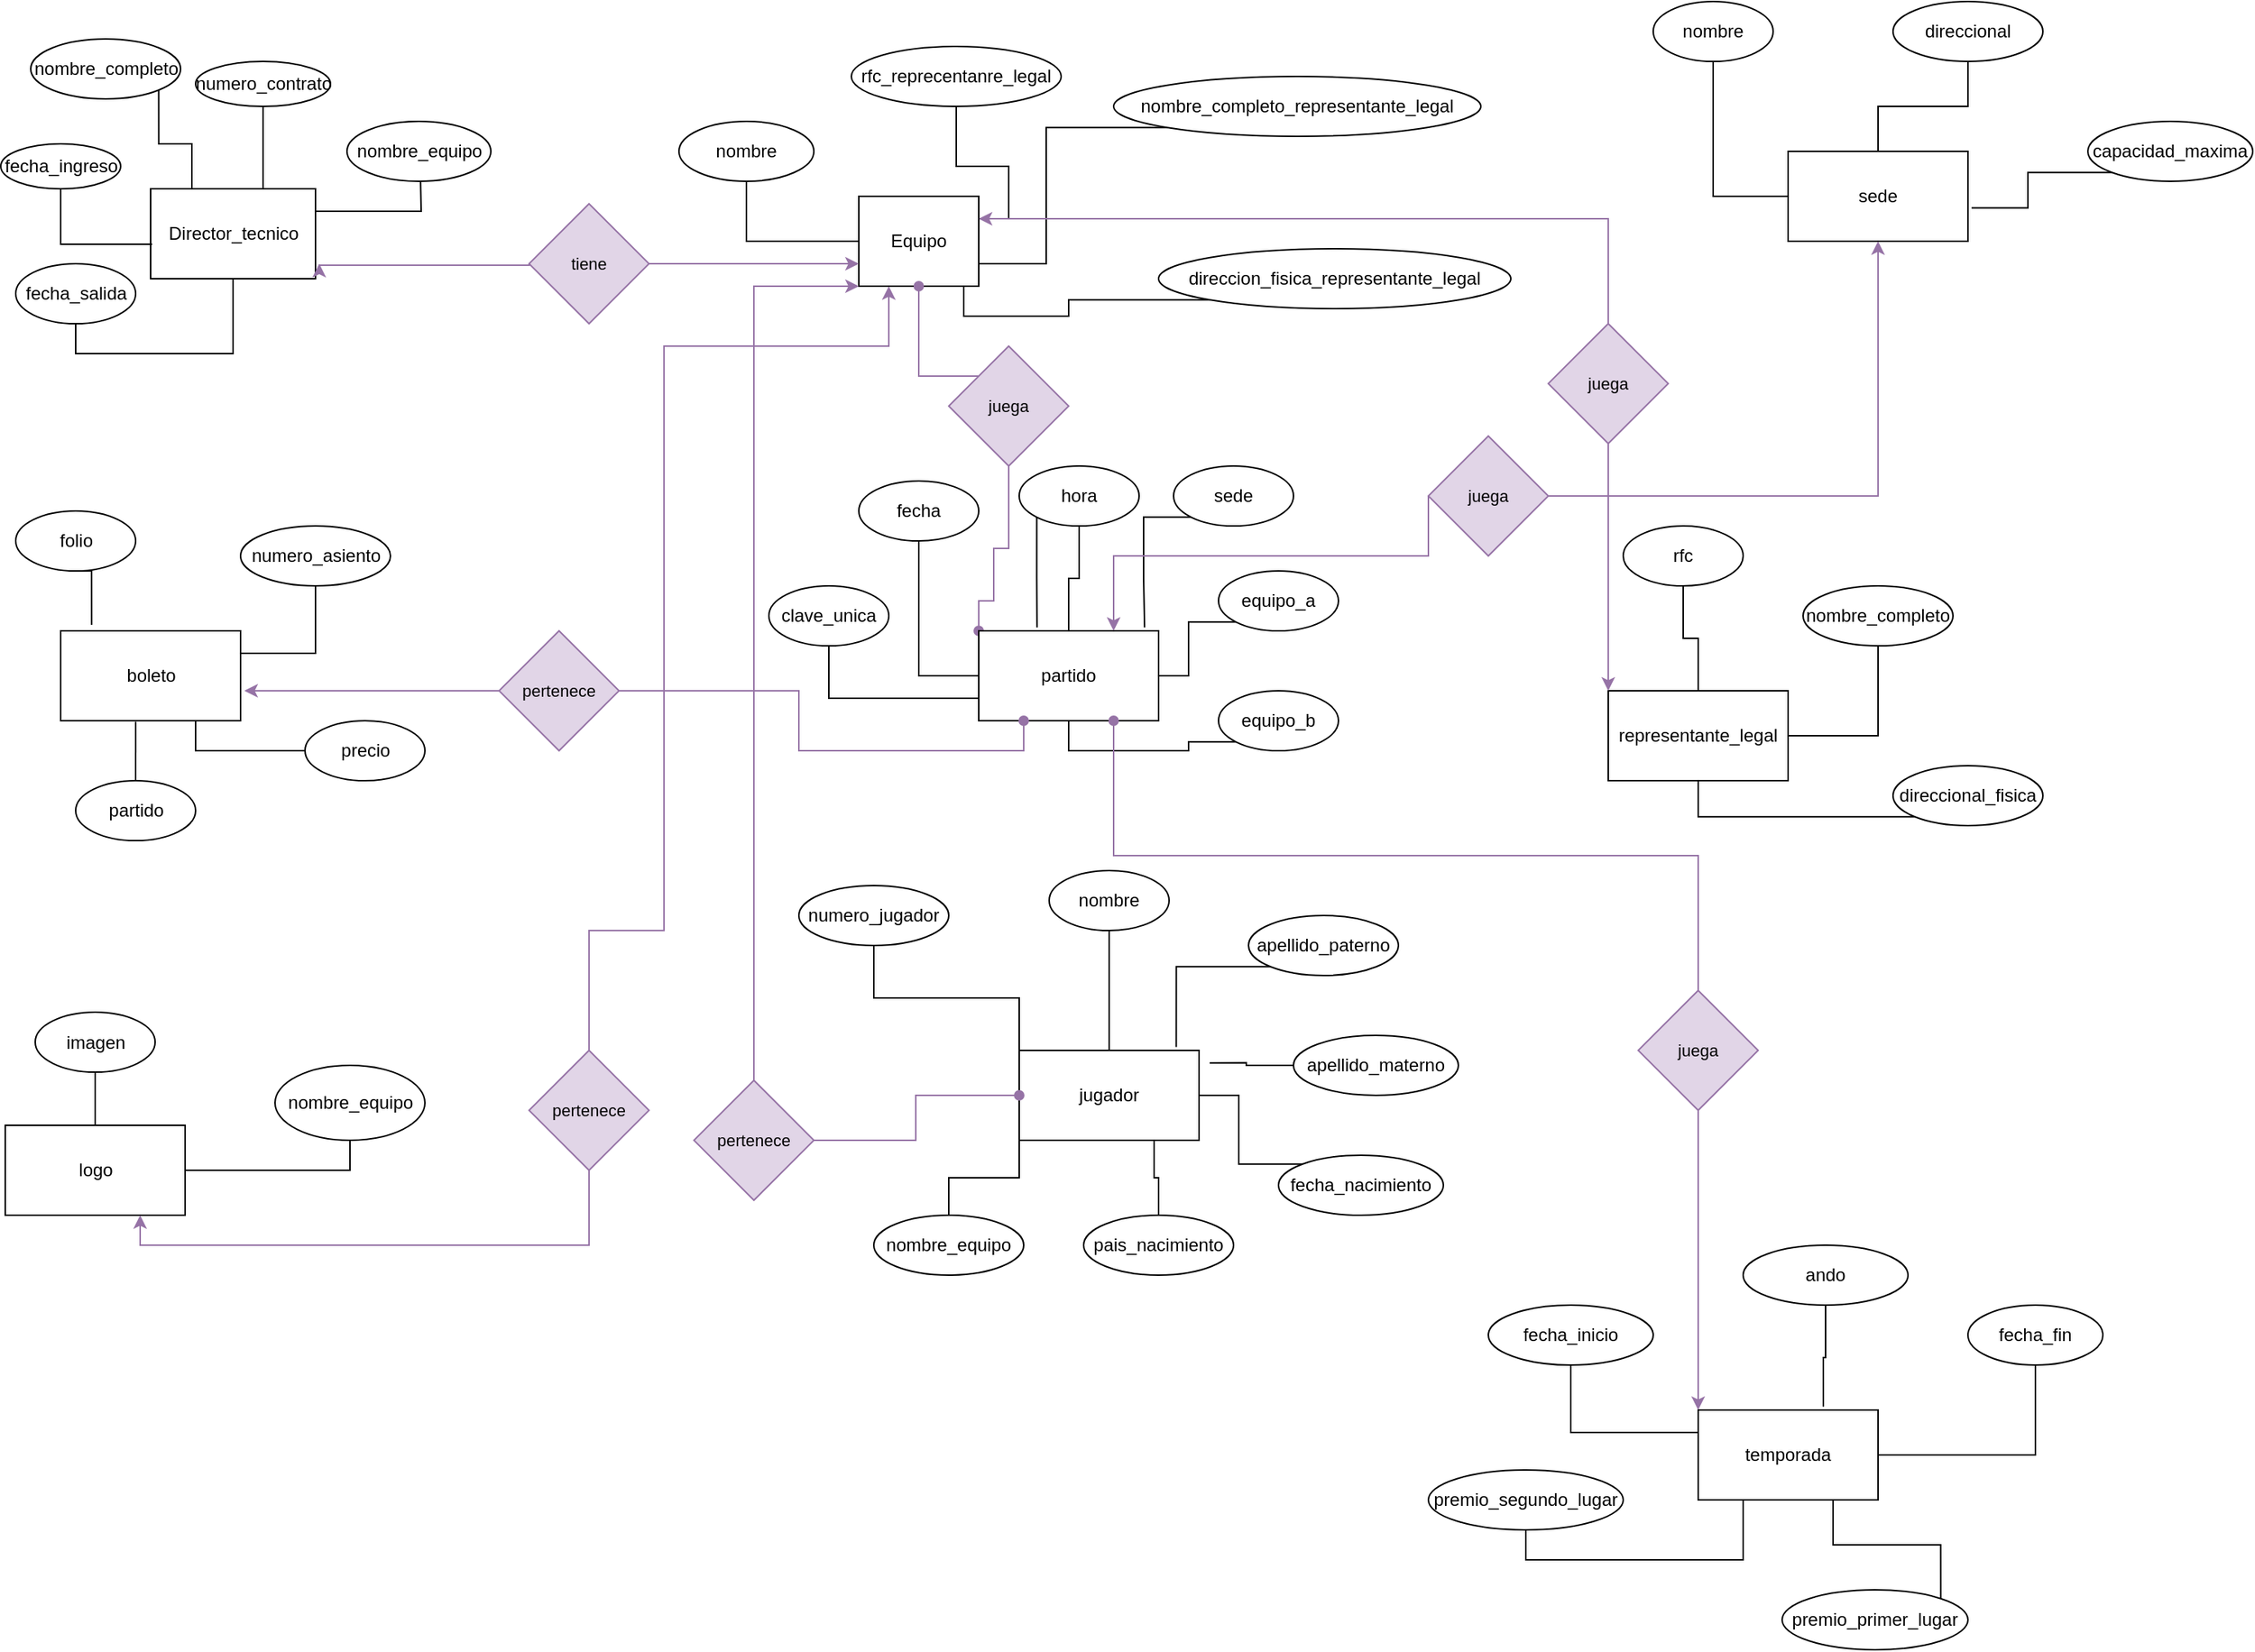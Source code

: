 <mxfile version="22.0.4" type="github">
  <diagram id="prtHgNgQTEPvFCAcTncT" name="Page-1">
    <mxGraphModel dx="1993" dy="2281" grid="1" gridSize="10" guides="1" tooltips="1" connect="1" arrows="1" fold="1" page="1" pageScale="1" pageWidth="827" pageHeight="1169" math="0" shadow="0">
      <root>
        <mxCell id="0" />
        <mxCell id="1" parent="0" />
        <mxCell id="aQAhRYCQyw7YS1Q8oWBc-6" value="fecha_ingreso" style="ellipse;whiteSpace=wrap;html=1;" vertex="1" parent="1">
          <mxGeometry x="67.5" y="-5" width="80" height="30" as="geometry" />
        </mxCell>
        <mxCell id="aQAhRYCQyw7YS1Q8oWBc-33" style="edgeStyle=orthogonalEdgeStyle;rounded=0;orthogonalLoop=1;jettySize=auto;html=1;exitX=1;exitY=0.25;exitDx=0;exitDy=0;endArrow=none;endFill=0;" edge="1" parent="1" source="aQAhRYCQyw7YS1Q8oWBc-8">
          <mxGeometry relative="1" as="geometry">
            <mxPoint x="347.5" y="15" as="targetPoint" />
          </mxGeometry>
        </mxCell>
        <mxCell id="aQAhRYCQyw7YS1Q8oWBc-8" value="Director_tecnico" style="rounded=0;whiteSpace=wrap;html=1;fontFamily=Helvetica;fontSize=12;fontColor=#000000;align=center;" vertex="1" parent="1">
          <mxGeometry x="167.5" y="25" width="110" height="60" as="geometry" />
        </mxCell>
        <mxCell id="aQAhRYCQyw7YS1Q8oWBc-9" value="" style="edgeStyle=orthogonalEdgeStyle;rounded=0;orthogonalLoop=1;jettySize=auto;html=1;endArrow=none;endFill=0;" edge="1" parent="1" source="aQAhRYCQyw7YS1Q8oWBc-10" target="aQAhRYCQyw7YS1Q8oWBc-11">
          <mxGeometry relative="1" as="geometry" />
        </mxCell>
        <mxCell id="aQAhRYCQyw7YS1Q8oWBc-10" value="Equipo" style="rounded=0;whiteSpace=wrap;html=1;fontFamily=Helvetica;fontSize=12;fontColor=#000000;align=center;" vertex="1" parent="1">
          <mxGeometry x="640" y="30" width="80" height="60" as="geometry" />
        </mxCell>
        <mxCell id="aQAhRYCQyw7YS1Q8oWBc-11" value="nombre" style="ellipse;whiteSpace=wrap;html=1;" vertex="1" parent="1">
          <mxGeometry x="520" y="-20" width="90" height="40" as="geometry" />
        </mxCell>
        <mxCell id="aQAhRYCQyw7YS1Q8oWBc-13" value="boleto" style="rounded=0;whiteSpace=wrap;html=1;" vertex="1" parent="1">
          <mxGeometry x="107.5" y="320" width="120" height="60" as="geometry" />
        </mxCell>
        <mxCell id="aQAhRYCQyw7YS1Q8oWBc-124" value="" style="edgeStyle=orthogonalEdgeStyle;shape=connector;rounded=0;orthogonalLoop=1;jettySize=auto;html=1;labelBackgroundColor=default;strokeColor=default;align=center;verticalAlign=middle;fontFamily=Helvetica;fontSize=11;fontColor=default;endArrow=none;endFill=0;" edge="1" parent="1" source="aQAhRYCQyw7YS1Q8oWBc-15" target="aQAhRYCQyw7YS1Q8oWBc-55">
          <mxGeometry relative="1" as="geometry" />
        </mxCell>
        <mxCell id="aQAhRYCQyw7YS1Q8oWBc-127" style="edgeStyle=orthogonalEdgeStyle;shape=connector;rounded=0;orthogonalLoop=1;jettySize=auto;html=1;exitX=0;exitY=0;exitDx=0;exitDy=0;labelBackgroundColor=default;strokeColor=#9673a6;align=center;verticalAlign=middle;fontFamily=Helvetica;fontSize=11;fontColor=default;endArrow=none;endFill=0;fillColor=#e1d5e7;entryX=0.5;entryY=1;entryDx=0;entryDy=0;startArrow=oval;startFill=1;" edge="1" parent="1" source="aQAhRYCQyw7YS1Q8oWBc-15" target="aQAhRYCQyw7YS1Q8oWBc-128">
          <mxGeometry relative="1" as="geometry">
            <mxPoint x="740" y="220" as="targetPoint" />
            <Array as="points">
              <mxPoint x="720" y="300" />
              <mxPoint x="730" y="300" />
              <mxPoint x="730" y="265" />
              <mxPoint x="740" y="265" />
            </Array>
          </mxGeometry>
        </mxCell>
        <mxCell id="aQAhRYCQyw7YS1Q8oWBc-15" value="partido" style="rounded=0;whiteSpace=wrap;html=1;" vertex="1" parent="1">
          <mxGeometry x="720" y="320" width="120" height="60" as="geometry" />
        </mxCell>
        <mxCell id="aQAhRYCQyw7YS1Q8oWBc-16" value="jugador" style="rounded=0;whiteSpace=wrap;html=1;" vertex="1" parent="1">
          <mxGeometry x="747" y="600" width="120" height="60" as="geometry" />
        </mxCell>
        <mxCell id="aQAhRYCQyw7YS1Q8oWBc-51" style="edgeStyle=orthogonalEdgeStyle;rounded=0;orthogonalLoop=1;jettySize=auto;html=1;exitX=0.5;exitY=0;exitDx=0;exitDy=0;entryX=0.5;entryY=1;entryDx=0;entryDy=0;endArrow=none;endFill=0;" edge="1" parent="1" source="aQAhRYCQyw7YS1Q8oWBc-17" target="aQAhRYCQyw7YS1Q8oWBc-50">
          <mxGeometry relative="1" as="geometry" />
        </mxCell>
        <mxCell id="aQAhRYCQyw7YS1Q8oWBc-52" style="edgeStyle=orthogonalEdgeStyle;rounded=0;orthogonalLoop=1;jettySize=auto;html=1;exitX=1;exitY=0.5;exitDx=0;exitDy=0;entryX=0.5;entryY=1;entryDx=0;entryDy=0;endArrow=none;endFill=0;" edge="1" parent="1" source="aQAhRYCQyw7YS1Q8oWBc-17" target="aQAhRYCQyw7YS1Q8oWBc-49">
          <mxGeometry relative="1" as="geometry" />
        </mxCell>
        <mxCell id="aQAhRYCQyw7YS1Q8oWBc-17" value="logo" style="rounded=0;whiteSpace=wrap;html=1;" vertex="1" parent="1">
          <mxGeometry x="70.5" y="650" width="120" height="60" as="geometry" />
        </mxCell>
        <mxCell id="aQAhRYCQyw7YS1Q8oWBc-18" value="sede" style="rounded=0;whiteSpace=wrap;html=1;" vertex="1" parent="1">
          <mxGeometry x="1260" width="120" height="60" as="geometry" />
        </mxCell>
        <mxCell id="aQAhRYCQyw7YS1Q8oWBc-19" value="temporada" style="rounded=0;whiteSpace=wrap;html=1;" vertex="1" parent="1">
          <mxGeometry x="1200" y="840" width="120" height="60" as="geometry" />
        </mxCell>
        <mxCell id="aQAhRYCQyw7YS1Q8oWBc-20" value="representante_legal" style="rounded=0;whiteSpace=wrap;html=1;" vertex="1" parent="1">
          <mxGeometry x="1140" y="360" width="120" height="60" as="geometry" />
        </mxCell>
        <mxCell id="aQAhRYCQyw7YS1Q8oWBc-28" style="edgeStyle=orthogonalEdgeStyle;rounded=0;orthogonalLoop=1;jettySize=auto;html=1;exitX=1;exitY=1;exitDx=0;exitDy=0;entryX=0.25;entryY=0;entryDx=0;entryDy=0;endArrow=none;endFill=0;" edge="1" parent="1" source="aQAhRYCQyw7YS1Q8oWBc-22" target="aQAhRYCQyw7YS1Q8oWBc-8">
          <mxGeometry relative="1" as="geometry" />
        </mxCell>
        <mxCell id="aQAhRYCQyw7YS1Q8oWBc-22" value="nombre_completo" style="ellipse;whiteSpace=wrap;html=1;" vertex="1" parent="1">
          <mxGeometry x="87.5" y="-75" width="100" height="40" as="geometry" />
        </mxCell>
        <mxCell id="aQAhRYCQyw7YS1Q8oWBc-31" style="edgeStyle=orthogonalEdgeStyle;rounded=0;orthogonalLoop=1;jettySize=auto;html=1;exitX=0.5;exitY=1;exitDx=0;exitDy=0;entryX=0.5;entryY=1;entryDx=0;entryDy=0;endArrow=none;endFill=0;" edge="1" parent="1" source="aQAhRYCQyw7YS1Q8oWBc-25" target="aQAhRYCQyw7YS1Q8oWBc-8">
          <mxGeometry relative="1" as="geometry" />
        </mxCell>
        <mxCell id="aQAhRYCQyw7YS1Q8oWBc-25" value="fecha_salida" style="ellipse;whiteSpace=wrap;html=1;" vertex="1" parent="1">
          <mxGeometry x="77.5" y="75" width="80" height="40" as="geometry" />
        </mxCell>
        <mxCell id="aQAhRYCQyw7YS1Q8oWBc-26" value="nombre_equipo" style="ellipse;whiteSpace=wrap;html=1;" vertex="1" parent="1">
          <mxGeometry x="298.5" y="-20" width="96" height="40" as="geometry" />
        </mxCell>
        <mxCell id="aQAhRYCQyw7YS1Q8oWBc-27" value="numero_contrato" style="ellipse;whiteSpace=wrap;html=1;" vertex="1" parent="1">
          <mxGeometry x="197.5" y="-60" width="90" height="30" as="geometry" />
        </mxCell>
        <mxCell id="aQAhRYCQyw7YS1Q8oWBc-29" style="edgeStyle=orthogonalEdgeStyle;rounded=0;orthogonalLoop=1;jettySize=auto;html=1;exitX=0.5;exitY=1;exitDx=0;exitDy=0;entryX=0.682;entryY=0;entryDx=0;entryDy=0;entryPerimeter=0;endArrow=none;endFill=0;" edge="1" parent="1" source="aQAhRYCQyw7YS1Q8oWBc-27" target="aQAhRYCQyw7YS1Q8oWBc-8">
          <mxGeometry relative="1" as="geometry" />
        </mxCell>
        <mxCell id="aQAhRYCQyw7YS1Q8oWBc-32" style="edgeStyle=orthogonalEdgeStyle;rounded=0;orthogonalLoop=1;jettySize=auto;html=1;exitX=0.5;exitY=1;exitDx=0;exitDy=0;entryX=0.009;entryY=0.617;entryDx=0;entryDy=0;entryPerimeter=0;endArrow=none;endFill=0;" edge="1" parent="1" source="aQAhRYCQyw7YS1Q8oWBc-6" target="aQAhRYCQyw7YS1Q8oWBc-8">
          <mxGeometry relative="1" as="geometry" />
        </mxCell>
        <mxCell id="aQAhRYCQyw7YS1Q8oWBc-39" style="edgeStyle=orthogonalEdgeStyle;rounded=0;orthogonalLoop=1;jettySize=auto;html=1;exitX=0;exitY=1;exitDx=0;exitDy=0;entryX=0.5;entryY=1;entryDx=0;entryDy=0;endArrow=none;endFill=0;" edge="1" parent="1" source="aQAhRYCQyw7YS1Q8oWBc-34" target="aQAhRYCQyw7YS1Q8oWBc-10">
          <mxGeometry relative="1" as="geometry">
            <Array as="points">
              <mxPoint x="780" y="99" />
              <mxPoint x="780" y="110" />
              <mxPoint x="710" y="110" />
              <mxPoint x="710" y="90" />
            </Array>
          </mxGeometry>
        </mxCell>
        <mxCell id="aQAhRYCQyw7YS1Q8oWBc-34" value="direccion_fisica_representante_legal" style="ellipse;whiteSpace=wrap;html=1;" vertex="1" parent="1">
          <mxGeometry x="840" y="65" width="235" height="40" as="geometry" />
        </mxCell>
        <mxCell id="aQAhRYCQyw7YS1Q8oWBc-35" value="rfc_reprecentanre_legal" style="ellipse;whiteSpace=wrap;html=1;" vertex="1" parent="1">
          <mxGeometry x="635" y="-70" width="140" height="40" as="geometry" />
        </mxCell>
        <mxCell id="aQAhRYCQyw7YS1Q8oWBc-38" style="edgeStyle=orthogonalEdgeStyle;rounded=0;orthogonalLoop=1;jettySize=auto;html=1;exitX=0;exitY=1;exitDx=0;exitDy=0;entryX=1;entryY=0.75;entryDx=0;entryDy=0;endArrow=none;endFill=0;" edge="1" parent="1" source="aQAhRYCQyw7YS1Q8oWBc-36" target="aQAhRYCQyw7YS1Q8oWBc-10">
          <mxGeometry relative="1" as="geometry" />
        </mxCell>
        <mxCell id="aQAhRYCQyw7YS1Q8oWBc-36" value="nombre_completo_representante_legal" style="ellipse;whiteSpace=wrap;html=1;" vertex="1" parent="1">
          <mxGeometry x="810" y="-50" width="245" height="40" as="geometry" />
        </mxCell>
        <mxCell id="aQAhRYCQyw7YS1Q8oWBc-37" style="edgeStyle=orthogonalEdgeStyle;rounded=0;orthogonalLoop=1;jettySize=auto;html=1;exitX=0.5;exitY=1;exitDx=0;exitDy=0;entryX=1;entryY=0.25;entryDx=0;entryDy=0;endArrow=none;endFill=0;" edge="1" parent="1" source="aQAhRYCQyw7YS1Q8oWBc-35" target="aQAhRYCQyw7YS1Q8oWBc-10">
          <mxGeometry relative="1" as="geometry">
            <mxPoint x="810" y="50" as="targetPoint" />
            <Array as="points">
              <mxPoint x="705" y="10" />
              <mxPoint x="740" y="10" />
              <mxPoint x="740" y="45" />
            </Array>
          </mxGeometry>
        </mxCell>
        <mxCell id="aQAhRYCQyw7YS1Q8oWBc-40" value="folio" style="ellipse;whiteSpace=wrap;html=1;" vertex="1" parent="1">
          <mxGeometry x="77.5" y="240" width="80" height="40" as="geometry" />
        </mxCell>
        <mxCell id="aQAhRYCQyw7YS1Q8oWBc-41" value="partido" style="ellipse;whiteSpace=wrap;html=1;" vertex="1" parent="1">
          <mxGeometry x="117.5" y="420" width="80" height="40" as="geometry" />
        </mxCell>
        <mxCell id="aQAhRYCQyw7YS1Q8oWBc-46" style="edgeStyle=orthogonalEdgeStyle;rounded=0;orthogonalLoop=1;jettySize=auto;html=1;exitX=0;exitY=0.5;exitDx=0;exitDy=0;entryX=0.75;entryY=1;entryDx=0;entryDy=0;endArrow=none;endFill=0;" edge="1" parent="1" source="aQAhRYCQyw7YS1Q8oWBc-42" target="aQAhRYCQyw7YS1Q8oWBc-13">
          <mxGeometry relative="1" as="geometry" />
        </mxCell>
        <mxCell id="aQAhRYCQyw7YS1Q8oWBc-42" value="precio" style="ellipse;whiteSpace=wrap;html=1;" vertex="1" parent="1">
          <mxGeometry x="270.5" y="380" width="80" height="40" as="geometry" />
        </mxCell>
        <mxCell id="aQAhRYCQyw7YS1Q8oWBc-45" style="edgeStyle=orthogonalEdgeStyle;rounded=0;orthogonalLoop=1;jettySize=auto;html=1;exitX=0.5;exitY=1;exitDx=0;exitDy=0;entryX=1;entryY=0.25;entryDx=0;entryDy=0;endArrow=none;endFill=0;" edge="1" parent="1" source="aQAhRYCQyw7YS1Q8oWBc-43" target="aQAhRYCQyw7YS1Q8oWBc-13">
          <mxGeometry relative="1" as="geometry" />
        </mxCell>
        <mxCell id="aQAhRYCQyw7YS1Q8oWBc-43" value="numero_asiento" style="ellipse;whiteSpace=wrap;html=1;" vertex="1" parent="1">
          <mxGeometry x="227.5" y="250" width="100" height="40" as="geometry" />
        </mxCell>
        <mxCell id="aQAhRYCQyw7YS1Q8oWBc-44" style="edgeStyle=orthogonalEdgeStyle;rounded=0;orthogonalLoop=1;jettySize=auto;html=1;exitX=0.5;exitY=1;exitDx=0;exitDy=0;entryX=0.172;entryY=-0.067;entryDx=0;entryDy=0;entryPerimeter=0;endArrow=none;endFill=0;" edge="1" parent="1" source="aQAhRYCQyw7YS1Q8oWBc-40" target="aQAhRYCQyw7YS1Q8oWBc-13">
          <mxGeometry relative="1" as="geometry" />
        </mxCell>
        <mxCell id="aQAhRYCQyw7YS1Q8oWBc-47" style="edgeStyle=orthogonalEdgeStyle;rounded=0;orthogonalLoop=1;jettySize=auto;html=1;exitX=0.5;exitY=0;exitDx=0;exitDy=0;entryX=0.417;entryY=1.012;entryDx=0;entryDy=0;entryPerimeter=0;endArrow=none;endFill=0;" edge="1" parent="1" source="aQAhRYCQyw7YS1Q8oWBc-41" target="aQAhRYCQyw7YS1Q8oWBc-13">
          <mxGeometry relative="1" as="geometry" />
        </mxCell>
        <mxCell id="aQAhRYCQyw7YS1Q8oWBc-49" value="nombre_equipo" style="ellipse;whiteSpace=wrap;html=1;" vertex="1" parent="1">
          <mxGeometry x="250.5" y="610" width="100" height="50" as="geometry" />
        </mxCell>
        <mxCell id="aQAhRYCQyw7YS1Q8oWBc-50" value="imagen" style="ellipse;whiteSpace=wrap;html=1;" vertex="1" parent="1">
          <mxGeometry x="90.5" y="574.5" width="80" height="40" as="geometry" />
        </mxCell>
        <mxCell id="aQAhRYCQyw7YS1Q8oWBc-61" style="edgeStyle=orthogonalEdgeStyle;rounded=0;orthogonalLoop=1;jettySize=auto;html=1;exitX=0.5;exitY=1;exitDx=0;exitDy=0;entryX=0;entryY=0.5;entryDx=0;entryDy=0;endArrow=none;endFill=0;" edge="1" parent="1" source="aQAhRYCQyw7YS1Q8oWBc-53" target="aQAhRYCQyw7YS1Q8oWBc-15">
          <mxGeometry relative="1" as="geometry" />
        </mxCell>
        <mxCell id="aQAhRYCQyw7YS1Q8oWBc-53" value="fecha" style="ellipse;whiteSpace=wrap;html=1;" vertex="1" parent="1">
          <mxGeometry x="640" y="220" width="80" height="40" as="geometry" />
        </mxCell>
        <mxCell id="aQAhRYCQyw7YS1Q8oWBc-60" style="edgeStyle=orthogonalEdgeStyle;rounded=0;orthogonalLoop=1;jettySize=auto;html=1;exitX=0.5;exitY=1;exitDx=0;exitDy=0;entryX=0;entryY=0.75;entryDx=0;entryDy=0;endArrow=none;endFill=0;" edge="1" parent="1" source="aQAhRYCQyw7YS1Q8oWBc-54" target="aQAhRYCQyw7YS1Q8oWBc-15">
          <mxGeometry relative="1" as="geometry" />
        </mxCell>
        <mxCell id="aQAhRYCQyw7YS1Q8oWBc-54" value="clave_unica" style="ellipse;whiteSpace=wrap;html=1;" vertex="1" parent="1">
          <mxGeometry x="580" y="290" width="80" height="40" as="geometry" />
        </mxCell>
        <mxCell id="aQAhRYCQyw7YS1Q8oWBc-55" value="hora" style="ellipse;whiteSpace=wrap;html=1;" vertex="1" parent="1">
          <mxGeometry x="747" y="210" width="80" height="40" as="geometry" />
        </mxCell>
        <mxCell id="aQAhRYCQyw7YS1Q8oWBc-65" style="edgeStyle=orthogonalEdgeStyle;rounded=0;orthogonalLoop=1;jettySize=auto;html=1;exitX=0;exitY=1;exitDx=0;exitDy=0;entryX=0.5;entryY=1;entryDx=0;entryDy=0;endArrow=none;endFill=0;" edge="1" parent="1" source="aQAhRYCQyw7YS1Q8oWBc-56" target="aQAhRYCQyw7YS1Q8oWBc-15">
          <mxGeometry relative="1" as="geometry" />
        </mxCell>
        <mxCell id="aQAhRYCQyw7YS1Q8oWBc-56" value="equipo_b" style="ellipse;whiteSpace=wrap;html=1;" vertex="1" parent="1">
          <mxGeometry x="880" y="360" width="80" height="40" as="geometry" />
        </mxCell>
        <mxCell id="aQAhRYCQyw7YS1Q8oWBc-64" style="edgeStyle=orthogonalEdgeStyle;rounded=0;orthogonalLoop=1;jettySize=auto;html=1;exitX=0;exitY=1;exitDx=0;exitDy=0;entryX=1;entryY=0.5;entryDx=0;entryDy=0;endArrow=none;endFill=0;" edge="1" parent="1" source="aQAhRYCQyw7YS1Q8oWBc-57" target="aQAhRYCQyw7YS1Q8oWBc-15">
          <mxGeometry relative="1" as="geometry" />
        </mxCell>
        <mxCell id="aQAhRYCQyw7YS1Q8oWBc-57" value="equipo_a" style="ellipse;whiteSpace=wrap;html=1;" vertex="1" parent="1">
          <mxGeometry x="880" y="280" width="80" height="40" as="geometry" />
        </mxCell>
        <mxCell id="aQAhRYCQyw7YS1Q8oWBc-58" value="sede" style="ellipse;whiteSpace=wrap;html=1;" vertex="1" parent="1">
          <mxGeometry x="850" y="210" width="80" height="40" as="geometry" />
        </mxCell>
        <mxCell id="aQAhRYCQyw7YS1Q8oWBc-62" style="edgeStyle=orthogonalEdgeStyle;rounded=0;orthogonalLoop=1;jettySize=auto;html=1;exitX=0;exitY=1;exitDx=0;exitDy=0;entryX=0.324;entryY=-0.037;entryDx=0;entryDy=0;entryPerimeter=0;endArrow=none;endFill=0;" edge="1" parent="1" source="aQAhRYCQyw7YS1Q8oWBc-55" target="aQAhRYCQyw7YS1Q8oWBc-15">
          <mxGeometry relative="1" as="geometry" />
        </mxCell>
        <mxCell id="aQAhRYCQyw7YS1Q8oWBc-63" style="edgeStyle=orthogonalEdgeStyle;rounded=0;orthogonalLoop=1;jettySize=auto;html=1;exitX=0;exitY=1;exitDx=0;exitDy=0;entryX=0.922;entryY=-0.037;entryDx=0;entryDy=0;entryPerimeter=0;endArrow=none;endFill=0;" edge="1" parent="1" source="aQAhRYCQyw7YS1Q8oWBc-58" target="aQAhRYCQyw7YS1Q8oWBc-15">
          <mxGeometry relative="1" as="geometry" />
        </mxCell>
        <mxCell id="aQAhRYCQyw7YS1Q8oWBc-73" style="edgeStyle=orthogonalEdgeStyle;rounded=0;orthogonalLoop=1;jettySize=auto;html=1;exitX=0.5;exitY=1;exitDx=0;exitDy=0;entryX=0;entryY=0;entryDx=0;entryDy=0;endArrow=none;endFill=0;" edge="1" parent="1" source="aQAhRYCQyw7YS1Q8oWBc-66" target="aQAhRYCQyw7YS1Q8oWBc-16">
          <mxGeometry relative="1" as="geometry" />
        </mxCell>
        <mxCell id="aQAhRYCQyw7YS1Q8oWBc-66" value="numero_jugador" style="ellipse;whiteSpace=wrap;html=1;" vertex="1" parent="1">
          <mxGeometry x="600" y="490" width="100" height="40" as="geometry" />
        </mxCell>
        <mxCell id="aQAhRYCQyw7YS1Q8oWBc-79" style="edgeStyle=orthogonalEdgeStyle;shape=connector;rounded=0;orthogonalLoop=1;jettySize=auto;html=1;exitX=0.5;exitY=0;exitDx=0;exitDy=0;entryX=0;entryY=1;entryDx=0;entryDy=0;labelBackgroundColor=default;strokeColor=default;align=center;verticalAlign=middle;fontFamily=Helvetica;fontSize=11;fontColor=default;endArrow=none;endFill=0;" edge="1" parent="1" source="aQAhRYCQyw7YS1Q8oWBc-67" target="aQAhRYCQyw7YS1Q8oWBc-16">
          <mxGeometry relative="1" as="geometry" />
        </mxCell>
        <mxCell id="aQAhRYCQyw7YS1Q8oWBc-67" value="nombre_equipo" style="ellipse;whiteSpace=wrap;html=1;" vertex="1" parent="1">
          <mxGeometry x="650" y="710" width="100" height="40" as="geometry" />
        </mxCell>
        <mxCell id="aQAhRYCQyw7YS1Q8oWBc-74" style="edgeStyle=orthogonalEdgeStyle;shape=connector;rounded=0;orthogonalLoop=1;jettySize=auto;html=1;exitX=0.5;exitY=1;exitDx=0;exitDy=0;entryX=0.5;entryY=0;entryDx=0;entryDy=0;labelBackgroundColor=default;strokeColor=default;align=center;verticalAlign=middle;fontFamily=Helvetica;fontSize=11;fontColor=default;endArrow=none;endFill=0;" edge="1" parent="1" source="aQAhRYCQyw7YS1Q8oWBc-68" target="aQAhRYCQyw7YS1Q8oWBc-16">
          <mxGeometry relative="1" as="geometry" />
        </mxCell>
        <mxCell id="aQAhRYCQyw7YS1Q8oWBc-68" value="nombre" style="ellipse;whiteSpace=wrap;html=1;" vertex="1" parent="1">
          <mxGeometry x="767" y="480" width="80" height="40" as="geometry" />
        </mxCell>
        <mxCell id="aQAhRYCQyw7YS1Q8oWBc-78" style="edgeStyle=orthogonalEdgeStyle;shape=connector;rounded=0;orthogonalLoop=1;jettySize=auto;html=1;exitX=0.5;exitY=0;exitDx=0;exitDy=0;entryX=0.75;entryY=1;entryDx=0;entryDy=0;labelBackgroundColor=default;strokeColor=default;align=center;verticalAlign=middle;fontFamily=Helvetica;fontSize=11;fontColor=default;endArrow=none;endFill=0;" edge="1" parent="1" source="aQAhRYCQyw7YS1Q8oWBc-69" target="aQAhRYCQyw7YS1Q8oWBc-16">
          <mxGeometry relative="1" as="geometry" />
        </mxCell>
        <mxCell id="aQAhRYCQyw7YS1Q8oWBc-69" value="pais_nacimiento" style="ellipse;whiteSpace=wrap;html=1;" vertex="1" parent="1">
          <mxGeometry x="790" y="710" width="100" height="40" as="geometry" />
        </mxCell>
        <mxCell id="aQAhRYCQyw7YS1Q8oWBc-77" style="edgeStyle=orthogonalEdgeStyle;shape=connector;rounded=0;orthogonalLoop=1;jettySize=auto;html=1;exitX=0;exitY=0;exitDx=0;exitDy=0;entryX=1;entryY=0.5;entryDx=0;entryDy=0;labelBackgroundColor=default;strokeColor=default;align=center;verticalAlign=middle;fontFamily=Helvetica;fontSize=11;fontColor=default;endArrow=none;endFill=0;" edge="1" parent="1" source="aQAhRYCQyw7YS1Q8oWBc-70" target="aQAhRYCQyw7YS1Q8oWBc-16">
          <mxGeometry relative="1" as="geometry" />
        </mxCell>
        <mxCell id="aQAhRYCQyw7YS1Q8oWBc-70" value="fecha_nacimiento" style="ellipse;whiteSpace=wrap;html=1;" vertex="1" parent="1">
          <mxGeometry x="920" y="670" width="110" height="40" as="geometry" />
        </mxCell>
        <mxCell id="aQAhRYCQyw7YS1Q8oWBc-71" value="apellido_materno" style="ellipse;whiteSpace=wrap;html=1;" vertex="1" parent="1">
          <mxGeometry x="930" y="590" width="110" height="40" as="geometry" />
        </mxCell>
        <mxCell id="aQAhRYCQyw7YS1Q8oWBc-72" value="apellido_paterno" style="ellipse;whiteSpace=wrap;html=1;" vertex="1" parent="1">
          <mxGeometry x="900" y="510" width="100" height="40" as="geometry" />
        </mxCell>
        <mxCell id="aQAhRYCQyw7YS1Q8oWBc-75" style="edgeStyle=orthogonalEdgeStyle;shape=connector;rounded=0;orthogonalLoop=1;jettySize=auto;html=1;exitX=0;exitY=1;exitDx=0;exitDy=0;entryX=0.873;entryY=-0.037;entryDx=0;entryDy=0;entryPerimeter=0;labelBackgroundColor=default;strokeColor=default;align=center;verticalAlign=middle;fontFamily=Helvetica;fontSize=11;fontColor=default;endArrow=none;endFill=0;" edge="1" parent="1" source="aQAhRYCQyw7YS1Q8oWBc-72" target="aQAhRYCQyw7YS1Q8oWBc-16">
          <mxGeometry relative="1" as="geometry" />
        </mxCell>
        <mxCell id="aQAhRYCQyw7YS1Q8oWBc-76" style="edgeStyle=orthogonalEdgeStyle;shape=connector;rounded=0;orthogonalLoop=1;jettySize=auto;html=1;exitX=0;exitY=0.5;exitDx=0;exitDy=0;entryX=1.059;entryY=0.139;entryDx=0;entryDy=0;entryPerimeter=0;labelBackgroundColor=default;strokeColor=default;align=center;verticalAlign=middle;fontFamily=Helvetica;fontSize=11;fontColor=default;endArrow=none;endFill=0;" edge="1" parent="1" source="aQAhRYCQyw7YS1Q8oWBc-71" target="aQAhRYCQyw7YS1Q8oWBc-16">
          <mxGeometry relative="1" as="geometry" />
        </mxCell>
        <mxCell id="aQAhRYCQyw7YS1Q8oWBc-83" style="edgeStyle=orthogonalEdgeStyle;shape=connector;rounded=0;orthogonalLoop=1;jettySize=auto;html=1;exitX=0.5;exitY=1;exitDx=0;exitDy=0;entryX=0;entryY=0.5;entryDx=0;entryDy=0;labelBackgroundColor=default;strokeColor=default;align=center;verticalAlign=middle;fontFamily=Helvetica;fontSize=11;fontColor=default;endArrow=none;endFill=0;" edge="1" parent="1" source="aQAhRYCQyw7YS1Q8oWBc-80" target="aQAhRYCQyw7YS1Q8oWBc-18">
          <mxGeometry relative="1" as="geometry" />
        </mxCell>
        <mxCell id="aQAhRYCQyw7YS1Q8oWBc-80" value="nombre" style="ellipse;whiteSpace=wrap;html=1;" vertex="1" parent="1">
          <mxGeometry x="1170" y="-100" width="80" height="40" as="geometry" />
        </mxCell>
        <mxCell id="aQAhRYCQyw7YS1Q8oWBc-84" style="edgeStyle=orthogonalEdgeStyle;shape=connector;rounded=0;orthogonalLoop=1;jettySize=auto;html=1;exitX=0.5;exitY=1;exitDx=0;exitDy=0;entryX=0.5;entryY=0;entryDx=0;entryDy=0;labelBackgroundColor=default;strokeColor=default;align=center;verticalAlign=middle;fontFamily=Helvetica;fontSize=11;fontColor=default;endArrow=none;endFill=0;" edge="1" parent="1" source="aQAhRYCQyw7YS1Q8oWBc-81" target="aQAhRYCQyw7YS1Q8oWBc-18">
          <mxGeometry relative="1" as="geometry" />
        </mxCell>
        <mxCell id="aQAhRYCQyw7YS1Q8oWBc-81" value="direccional" style="ellipse;whiteSpace=wrap;html=1;" vertex="1" parent="1">
          <mxGeometry x="1330" y="-100" width="100" height="40" as="geometry" />
        </mxCell>
        <mxCell id="aQAhRYCQyw7YS1Q8oWBc-82" value="capacidad_maxima" style="ellipse;whiteSpace=wrap;html=1;" vertex="1" parent="1">
          <mxGeometry x="1460" y="-20" width="110" height="40" as="geometry" />
        </mxCell>
        <mxCell id="aQAhRYCQyw7YS1Q8oWBc-85" style="edgeStyle=orthogonalEdgeStyle;shape=connector;rounded=0;orthogonalLoop=1;jettySize=auto;html=1;exitX=0;exitY=1;exitDx=0;exitDy=0;entryX=1.02;entryY=0.629;entryDx=0;entryDy=0;entryPerimeter=0;labelBackgroundColor=default;strokeColor=default;align=center;verticalAlign=middle;fontFamily=Helvetica;fontSize=11;fontColor=default;endArrow=none;endFill=0;" edge="1" parent="1" source="aQAhRYCQyw7YS1Q8oWBc-82" target="aQAhRYCQyw7YS1Q8oWBc-18">
          <mxGeometry relative="1" as="geometry" />
        </mxCell>
        <mxCell id="aQAhRYCQyw7YS1Q8oWBc-89" style="edgeStyle=orthogonalEdgeStyle;shape=connector;rounded=0;orthogonalLoop=1;jettySize=auto;html=1;exitX=0.5;exitY=1;exitDx=0;exitDy=0;labelBackgroundColor=default;strokeColor=default;align=center;verticalAlign=middle;fontFamily=Helvetica;fontSize=11;fontColor=default;endArrow=none;endFill=0;" edge="1" parent="1" source="aQAhRYCQyw7YS1Q8oWBc-86" target="aQAhRYCQyw7YS1Q8oWBc-20">
          <mxGeometry relative="1" as="geometry">
            <mxPoint x="1160" y="350" as="targetPoint" />
            <Array as="points" />
          </mxGeometry>
        </mxCell>
        <mxCell id="aQAhRYCQyw7YS1Q8oWBc-86" value="rfc" style="ellipse;whiteSpace=wrap;html=1;" vertex="1" parent="1">
          <mxGeometry x="1150" y="250" width="80" height="40" as="geometry" />
        </mxCell>
        <mxCell id="aQAhRYCQyw7YS1Q8oWBc-91" style="edgeStyle=orthogonalEdgeStyle;shape=connector;rounded=0;orthogonalLoop=1;jettySize=auto;html=1;exitX=0;exitY=1;exitDx=0;exitDy=0;entryX=0.5;entryY=1;entryDx=0;entryDy=0;labelBackgroundColor=default;strokeColor=default;align=center;verticalAlign=middle;fontFamily=Helvetica;fontSize=11;fontColor=default;endArrow=none;endFill=0;" edge="1" parent="1" source="aQAhRYCQyw7YS1Q8oWBc-87" target="aQAhRYCQyw7YS1Q8oWBc-20">
          <mxGeometry relative="1" as="geometry" />
        </mxCell>
        <mxCell id="aQAhRYCQyw7YS1Q8oWBc-87" value="direccional_fisica" style="ellipse;whiteSpace=wrap;html=1;" vertex="1" parent="1">
          <mxGeometry x="1330" y="410" width="100" height="40" as="geometry" />
        </mxCell>
        <mxCell id="aQAhRYCQyw7YS1Q8oWBc-90" style="edgeStyle=orthogonalEdgeStyle;shape=connector;rounded=0;orthogonalLoop=1;jettySize=auto;html=1;exitX=0.5;exitY=1;exitDx=0;exitDy=0;entryX=1;entryY=0.5;entryDx=0;entryDy=0;labelBackgroundColor=default;strokeColor=default;align=center;verticalAlign=middle;fontFamily=Helvetica;fontSize=11;fontColor=default;endArrow=none;endFill=0;" edge="1" parent="1" source="aQAhRYCQyw7YS1Q8oWBc-88" target="aQAhRYCQyw7YS1Q8oWBc-20">
          <mxGeometry relative="1" as="geometry" />
        </mxCell>
        <mxCell id="aQAhRYCQyw7YS1Q8oWBc-88" value="nombre_completo" style="ellipse;whiteSpace=wrap;html=1;" vertex="1" parent="1">
          <mxGeometry x="1270" y="290" width="100" height="40" as="geometry" />
        </mxCell>
        <mxCell id="aQAhRYCQyw7YS1Q8oWBc-92" value="ando" style="ellipse;whiteSpace=wrap;html=1;" vertex="1" parent="1">
          <mxGeometry x="1230" y="730" width="110" height="40" as="geometry" />
        </mxCell>
        <mxCell id="aQAhRYCQyw7YS1Q8oWBc-98" style="edgeStyle=orthogonalEdgeStyle;shape=connector;rounded=0;orthogonalLoop=1;jettySize=auto;html=1;exitX=0.5;exitY=1;exitDx=0;exitDy=0;entryX=1;entryY=0.5;entryDx=0;entryDy=0;labelBackgroundColor=default;strokeColor=default;align=center;verticalAlign=middle;fontFamily=Helvetica;fontSize=11;fontColor=default;endArrow=none;endFill=0;" edge="1" parent="1" source="aQAhRYCQyw7YS1Q8oWBc-93" target="aQAhRYCQyw7YS1Q8oWBc-19">
          <mxGeometry relative="1" as="geometry" />
        </mxCell>
        <mxCell id="aQAhRYCQyw7YS1Q8oWBc-93" value="fecha_fin" style="ellipse;whiteSpace=wrap;html=1;" vertex="1" parent="1">
          <mxGeometry x="1380" y="770" width="90" height="40" as="geometry" />
        </mxCell>
        <mxCell id="aQAhRYCQyw7YS1Q8oWBc-99" style="edgeStyle=orthogonalEdgeStyle;shape=connector;rounded=0;orthogonalLoop=1;jettySize=auto;html=1;exitX=1;exitY=0;exitDx=0;exitDy=0;entryX=0.75;entryY=1;entryDx=0;entryDy=0;labelBackgroundColor=default;strokeColor=default;align=center;verticalAlign=middle;fontFamily=Helvetica;fontSize=11;fontColor=default;endArrow=none;endFill=0;" edge="1" parent="1" source="aQAhRYCQyw7YS1Q8oWBc-94" target="aQAhRYCQyw7YS1Q8oWBc-19">
          <mxGeometry relative="1" as="geometry" />
        </mxCell>
        <mxCell id="aQAhRYCQyw7YS1Q8oWBc-94" value="premio_primer_lugar" style="ellipse;whiteSpace=wrap;html=1;" vertex="1" parent="1">
          <mxGeometry x="1256" y="960" width="124" height="40" as="geometry" />
        </mxCell>
        <mxCell id="aQAhRYCQyw7YS1Q8oWBc-100" style="edgeStyle=orthogonalEdgeStyle;shape=connector;rounded=0;orthogonalLoop=1;jettySize=auto;html=1;exitX=0.5;exitY=1;exitDx=0;exitDy=0;entryX=0.25;entryY=1;entryDx=0;entryDy=0;labelBackgroundColor=default;strokeColor=default;align=center;verticalAlign=middle;fontFamily=Helvetica;fontSize=11;fontColor=default;endArrow=none;endFill=0;" edge="1" parent="1" source="aQAhRYCQyw7YS1Q8oWBc-95" target="aQAhRYCQyw7YS1Q8oWBc-19">
          <mxGeometry relative="1" as="geometry" />
        </mxCell>
        <mxCell id="aQAhRYCQyw7YS1Q8oWBc-95" value="premio_segundo_lugar" style="ellipse;whiteSpace=wrap;html=1;" vertex="1" parent="1">
          <mxGeometry x="1020" y="880" width="130" height="40" as="geometry" />
        </mxCell>
        <mxCell id="aQAhRYCQyw7YS1Q8oWBc-101" style="edgeStyle=orthogonalEdgeStyle;shape=connector;rounded=0;orthogonalLoop=1;jettySize=auto;html=1;exitX=0.5;exitY=1;exitDx=0;exitDy=0;entryX=0;entryY=0.25;entryDx=0;entryDy=0;labelBackgroundColor=default;strokeColor=default;align=center;verticalAlign=middle;fontFamily=Helvetica;fontSize=11;fontColor=default;endArrow=none;endFill=0;" edge="1" parent="1" source="aQAhRYCQyw7YS1Q8oWBc-96" target="aQAhRYCQyw7YS1Q8oWBc-19">
          <mxGeometry relative="1" as="geometry" />
        </mxCell>
        <mxCell id="aQAhRYCQyw7YS1Q8oWBc-96" value="fecha_inicio" style="ellipse;whiteSpace=wrap;html=1;" vertex="1" parent="1">
          <mxGeometry x="1060" y="770" width="110" height="40" as="geometry" />
        </mxCell>
        <mxCell id="aQAhRYCQyw7YS1Q8oWBc-97" style="edgeStyle=orthogonalEdgeStyle;shape=connector;rounded=0;orthogonalLoop=1;jettySize=auto;html=1;exitX=0.5;exitY=1;exitDx=0;exitDy=0;entryX=0.696;entryY=-0.037;entryDx=0;entryDy=0;entryPerimeter=0;labelBackgroundColor=default;strokeColor=default;align=center;verticalAlign=middle;fontFamily=Helvetica;fontSize=11;fontColor=default;endArrow=none;endFill=0;" edge="1" parent="1" source="aQAhRYCQyw7YS1Q8oWBc-92" target="aQAhRYCQyw7YS1Q8oWBc-19">
          <mxGeometry relative="1" as="geometry" />
        </mxCell>
        <mxCell id="aQAhRYCQyw7YS1Q8oWBc-116" style="edgeStyle=orthogonalEdgeStyle;shape=connector;rounded=0;orthogonalLoop=1;jettySize=auto;html=1;exitX=0;exitY=0.5;exitDx=0;exitDy=0;labelBackgroundColor=default;strokeColor=#9673a6;align=center;verticalAlign=middle;fontFamily=Helvetica;fontSize=11;fontColor=default;endArrow=classic;endFill=1;fillColor=#e1d5e7;" edge="1" parent="1" source="aQAhRYCQyw7YS1Q8oWBc-103">
          <mxGeometry relative="1" as="geometry">
            <mxPoint x="230" y="360" as="targetPoint" />
          </mxGeometry>
        </mxCell>
        <mxCell id="aQAhRYCQyw7YS1Q8oWBc-117" style="edgeStyle=orthogonalEdgeStyle;shape=connector;rounded=0;orthogonalLoop=1;jettySize=auto;html=1;exitX=1;exitY=0.5;exitDx=0;exitDy=0;entryX=0.25;entryY=1;entryDx=0;entryDy=0;labelBackgroundColor=default;strokeColor=#9673a6;align=center;verticalAlign=middle;fontFamily=Helvetica;fontSize=11;fontColor=default;endArrow=oval;endFill=1;fillColor=#e1d5e7;" edge="1" parent="1" source="aQAhRYCQyw7YS1Q8oWBc-103" target="aQAhRYCQyw7YS1Q8oWBc-15">
          <mxGeometry relative="1" as="geometry" />
        </mxCell>
        <mxCell id="aQAhRYCQyw7YS1Q8oWBc-103" value="pertenece" style="rhombus;whiteSpace=wrap;html=1;fontFamily=Helvetica;fontSize=11;fillColor=#e1d5e7;strokeColor=#9673a6;" vertex="1" parent="1">
          <mxGeometry x="400" y="320" width="80" height="80" as="geometry" />
        </mxCell>
        <mxCell id="aQAhRYCQyw7YS1Q8oWBc-114" style="edgeStyle=orthogonalEdgeStyle;shape=connector;rounded=0;orthogonalLoop=1;jettySize=auto;html=1;exitX=1;exitY=0.5;exitDx=0;exitDy=0;entryX=0;entryY=0.75;entryDx=0;entryDy=0;labelBackgroundColor=default;strokeColor=#9673a6;align=center;verticalAlign=middle;fontFamily=Helvetica;fontSize=11;fontColor=default;endArrow=classic;endFill=1;fillColor=#e1d5e7;" edge="1" parent="1" source="aQAhRYCQyw7YS1Q8oWBc-104" target="aQAhRYCQyw7YS1Q8oWBc-10">
          <mxGeometry relative="1" as="geometry" />
        </mxCell>
        <mxCell id="aQAhRYCQyw7YS1Q8oWBc-115" style="edgeStyle=orthogonalEdgeStyle;shape=connector;rounded=0;orthogonalLoop=1;jettySize=auto;html=1;exitX=0;exitY=0.5;exitDx=0;exitDy=0;labelBackgroundColor=default;strokeColor=#9673a6;align=center;verticalAlign=middle;fontFamily=Helvetica;fontSize=11;fontColor=default;endArrow=classic;endFill=1;fillColor=#e1d5e7;" edge="1" parent="1" source="aQAhRYCQyw7YS1Q8oWBc-104">
          <mxGeometry relative="1" as="geometry">
            <mxPoint x="280" y="75" as="targetPoint" />
            <Array as="points">
              <mxPoint x="280" y="76" />
            </Array>
          </mxGeometry>
        </mxCell>
        <mxCell id="aQAhRYCQyw7YS1Q8oWBc-104" value="tiene" style="rhombus;whiteSpace=wrap;html=1;fontFamily=Helvetica;fontSize=11;fillColor=#e1d5e7;strokeColor=#9673a6;" vertex="1" parent="1">
          <mxGeometry x="420" y="35" width="80" height="80" as="geometry" />
        </mxCell>
        <mxCell id="aQAhRYCQyw7YS1Q8oWBc-118" style="edgeStyle=orthogonalEdgeStyle;shape=connector;rounded=0;orthogonalLoop=1;jettySize=auto;html=1;exitX=0.5;exitY=1;exitDx=0;exitDy=0;entryX=0.75;entryY=1;entryDx=0;entryDy=0;labelBackgroundColor=default;strokeColor=#9673a6;align=center;verticalAlign=middle;fontFamily=Helvetica;fontSize=11;fontColor=default;endArrow=classic;endFill=1;fillColor=#e1d5e7;" edge="1" parent="1" source="aQAhRYCQyw7YS1Q8oWBc-109" target="aQAhRYCQyw7YS1Q8oWBc-17">
          <mxGeometry relative="1" as="geometry" />
        </mxCell>
        <mxCell id="aQAhRYCQyw7YS1Q8oWBc-119" style="edgeStyle=orthogonalEdgeStyle;shape=connector;rounded=0;orthogonalLoop=1;jettySize=auto;html=1;exitX=0.5;exitY=0;exitDx=0;exitDy=0;entryX=0.25;entryY=1;entryDx=0;entryDy=0;labelBackgroundColor=default;strokeColor=#9673a6;align=center;verticalAlign=middle;fontFamily=Helvetica;fontSize=11;fontColor=default;endArrow=classic;endFill=1;fillColor=#e1d5e7;" edge="1" parent="1" source="aQAhRYCQyw7YS1Q8oWBc-109" target="aQAhRYCQyw7YS1Q8oWBc-10">
          <mxGeometry relative="1" as="geometry">
            <Array as="points">
              <mxPoint x="460" y="520" />
              <mxPoint x="510" y="520" />
              <mxPoint x="510" y="130" />
              <mxPoint x="660" y="130" />
            </Array>
          </mxGeometry>
        </mxCell>
        <mxCell id="aQAhRYCQyw7YS1Q8oWBc-109" value="pertenece" style="rhombus;whiteSpace=wrap;html=1;fontFamily=Helvetica;fontSize=11;fillColor=#e1d5e7;strokeColor=#9673a6;" vertex="1" parent="1">
          <mxGeometry x="420" y="600" width="80" height="80" as="geometry" />
        </mxCell>
        <mxCell id="aQAhRYCQyw7YS1Q8oWBc-122" style="edgeStyle=orthogonalEdgeStyle;shape=connector;rounded=0;orthogonalLoop=1;jettySize=auto;html=1;exitX=0.5;exitY=0;exitDx=0;exitDy=0;entryX=0;entryY=1;entryDx=0;entryDy=0;labelBackgroundColor=default;strokeColor=#9673a6;align=center;verticalAlign=middle;fontFamily=Helvetica;fontSize=11;fontColor=default;endArrow=classic;endFill=1;fillColor=#e1d5e7;" edge="1" parent="1" source="aQAhRYCQyw7YS1Q8oWBc-120" target="aQAhRYCQyw7YS1Q8oWBc-10">
          <mxGeometry relative="1" as="geometry">
            <Array as="points">
              <mxPoint x="570" y="90" />
            </Array>
          </mxGeometry>
        </mxCell>
        <mxCell id="aQAhRYCQyw7YS1Q8oWBc-123" style="edgeStyle=orthogonalEdgeStyle;shape=connector;rounded=0;orthogonalLoop=1;jettySize=auto;html=1;exitX=0.5;exitY=1;exitDx=0;exitDy=0;entryX=0;entryY=0.5;entryDx=0;entryDy=0;labelBackgroundColor=default;strokeColor=#9673a6;align=center;verticalAlign=middle;fontFamily=Helvetica;fontSize=11;fontColor=default;endArrow=oval;endFill=1;fillColor=#e1d5e7;" edge="1" parent="1" source="aQAhRYCQyw7YS1Q8oWBc-120" target="aQAhRYCQyw7YS1Q8oWBc-16">
          <mxGeometry relative="1" as="geometry">
            <Array as="points">
              <mxPoint x="570" y="660" />
              <mxPoint x="678" y="660" />
              <mxPoint x="678" y="630" />
            </Array>
          </mxGeometry>
        </mxCell>
        <mxCell id="aQAhRYCQyw7YS1Q8oWBc-120" value="pertenece" style="rhombus;whiteSpace=wrap;html=1;fontFamily=Helvetica;fontSize=11;fillColor=#e1d5e7;strokeColor=#9673a6;" vertex="1" parent="1">
          <mxGeometry x="530" y="620" width="80" height="80" as="geometry" />
        </mxCell>
        <mxCell id="aQAhRYCQyw7YS1Q8oWBc-131" style="edgeStyle=orthogonalEdgeStyle;shape=connector;rounded=0;orthogonalLoop=1;jettySize=auto;html=1;exitX=0;exitY=0;exitDx=0;exitDy=0;labelBackgroundColor=default;strokeColor=#9673a6;align=center;verticalAlign=middle;fontFamily=Helvetica;fontSize=11;fontColor=default;endArrow=oval;endFill=1;fillColor=#e1d5e7;" edge="1" parent="1" source="aQAhRYCQyw7YS1Q8oWBc-128">
          <mxGeometry relative="1" as="geometry">
            <mxPoint x="680" y="90" as="targetPoint" />
          </mxGeometry>
        </mxCell>
        <mxCell id="aQAhRYCQyw7YS1Q8oWBc-128" value="juega" style="rhombus;whiteSpace=wrap;html=1;fontFamily=Helvetica;fontSize=11;fillColor=#e1d5e7;strokeColor=#9673a6;" vertex="1" parent="1">
          <mxGeometry x="700" y="130" width="80" height="80" as="geometry" />
        </mxCell>
        <mxCell id="aQAhRYCQyw7YS1Q8oWBc-133" style="edgeStyle=orthogonalEdgeStyle;shape=connector;rounded=0;orthogonalLoop=1;jettySize=auto;html=1;exitX=0.5;exitY=0;exitDx=0;exitDy=0;entryX=1;entryY=0.25;entryDx=0;entryDy=0;labelBackgroundColor=default;strokeColor=#9673a6;align=center;verticalAlign=middle;fontFamily=Helvetica;fontSize=11;fontColor=default;endArrow=classic;endFill=1;fillColor=#e1d5e7;" edge="1" parent="1" source="aQAhRYCQyw7YS1Q8oWBc-132" target="aQAhRYCQyw7YS1Q8oWBc-10">
          <mxGeometry relative="1" as="geometry" />
        </mxCell>
        <mxCell id="aQAhRYCQyw7YS1Q8oWBc-134" style="edgeStyle=orthogonalEdgeStyle;shape=connector;rounded=0;orthogonalLoop=1;jettySize=auto;html=1;exitX=0.5;exitY=1;exitDx=0;exitDy=0;entryX=0;entryY=0;entryDx=0;entryDy=0;labelBackgroundColor=default;strokeColor=#9673a6;align=center;verticalAlign=middle;fontFamily=Helvetica;fontSize=11;fontColor=default;endArrow=classic;endFill=1;fillColor=#e1d5e7;" edge="1" parent="1" source="aQAhRYCQyw7YS1Q8oWBc-132" target="aQAhRYCQyw7YS1Q8oWBc-20">
          <mxGeometry relative="1" as="geometry" />
        </mxCell>
        <mxCell id="aQAhRYCQyw7YS1Q8oWBc-132" value="juega" style="rhombus;whiteSpace=wrap;html=1;fontFamily=Helvetica;fontSize=11;fillColor=#e1d5e7;strokeColor=#9673a6;" vertex="1" parent="1">
          <mxGeometry x="1100" y="115" width="80" height="80" as="geometry" />
        </mxCell>
        <mxCell id="aQAhRYCQyw7YS1Q8oWBc-136" style="edgeStyle=orthogonalEdgeStyle;shape=connector;rounded=0;orthogonalLoop=1;jettySize=auto;html=1;exitX=1;exitY=0.5;exitDx=0;exitDy=0;entryX=0.5;entryY=1;entryDx=0;entryDy=0;labelBackgroundColor=default;strokeColor=#9673a6;align=center;verticalAlign=middle;fontFamily=Helvetica;fontSize=11;fontColor=default;endArrow=classic;endFill=1;fillColor=#e1d5e7;" edge="1" parent="1" source="aQAhRYCQyw7YS1Q8oWBc-135" target="aQAhRYCQyw7YS1Q8oWBc-18">
          <mxGeometry relative="1" as="geometry" />
        </mxCell>
        <mxCell id="aQAhRYCQyw7YS1Q8oWBc-137" style="edgeStyle=orthogonalEdgeStyle;shape=connector;rounded=0;orthogonalLoop=1;jettySize=auto;html=1;exitX=0;exitY=0.5;exitDx=0;exitDy=0;entryX=0.75;entryY=0;entryDx=0;entryDy=0;labelBackgroundColor=default;strokeColor=#9673a6;align=center;verticalAlign=middle;fontFamily=Helvetica;fontSize=11;fontColor=default;endArrow=classic;endFill=1;fillColor=#e1d5e7;" edge="1" parent="1" source="aQAhRYCQyw7YS1Q8oWBc-135" target="aQAhRYCQyw7YS1Q8oWBc-15">
          <mxGeometry relative="1" as="geometry">
            <Array as="points">
              <mxPoint x="1020" y="270" />
              <mxPoint x="810" y="270" />
            </Array>
          </mxGeometry>
        </mxCell>
        <mxCell id="aQAhRYCQyw7YS1Q8oWBc-135" value="juega" style="rhombus;whiteSpace=wrap;html=1;fontFamily=Helvetica;fontSize=11;fillColor=#e1d5e7;strokeColor=#9673a6;" vertex="1" parent="1">
          <mxGeometry x="1020" y="190" width="80" height="80" as="geometry" />
        </mxCell>
        <mxCell id="aQAhRYCQyw7YS1Q8oWBc-139" style="edgeStyle=orthogonalEdgeStyle;shape=connector;rounded=0;orthogonalLoop=1;jettySize=auto;html=1;exitX=0.5;exitY=1;exitDx=0;exitDy=0;entryX=0;entryY=0;entryDx=0;entryDy=0;labelBackgroundColor=default;strokeColor=#9673a6;align=center;verticalAlign=middle;fontFamily=Helvetica;fontSize=11;fontColor=default;endArrow=classic;endFill=1;fillColor=#e1d5e7;" edge="1" parent="1" source="aQAhRYCQyw7YS1Q8oWBc-138" target="aQAhRYCQyw7YS1Q8oWBc-19">
          <mxGeometry relative="1" as="geometry" />
        </mxCell>
        <mxCell id="aQAhRYCQyw7YS1Q8oWBc-140" style="edgeStyle=orthogonalEdgeStyle;shape=connector;rounded=0;orthogonalLoop=1;jettySize=auto;html=1;exitX=0.5;exitY=0;exitDx=0;exitDy=0;entryX=0.75;entryY=1;entryDx=0;entryDy=0;labelBackgroundColor=default;strokeColor=#9673a6;align=center;verticalAlign=middle;fontFamily=Helvetica;fontSize=11;fontColor=default;endArrow=oval;endFill=1;fillColor=#e1d5e7;" edge="1" parent="1" source="aQAhRYCQyw7YS1Q8oWBc-138" target="aQAhRYCQyw7YS1Q8oWBc-15">
          <mxGeometry relative="1" as="geometry" />
        </mxCell>
        <mxCell id="aQAhRYCQyw7YS1Q8oWBc-138" value="juega" style="rhombus;whiteSpace=wrap;html=1;fontFamily=Helvetica;fontSize=11;fillColor=#e1d5e7;strokeColor=#9673a6;" vertex="1" parent="1">
          <mxGeometry x="1160" y="560" width="80" height="80" as="geometry" />
        </mxCell>
      </root>
    </mxGraphModel>
  </diagram>
</mxfile>
